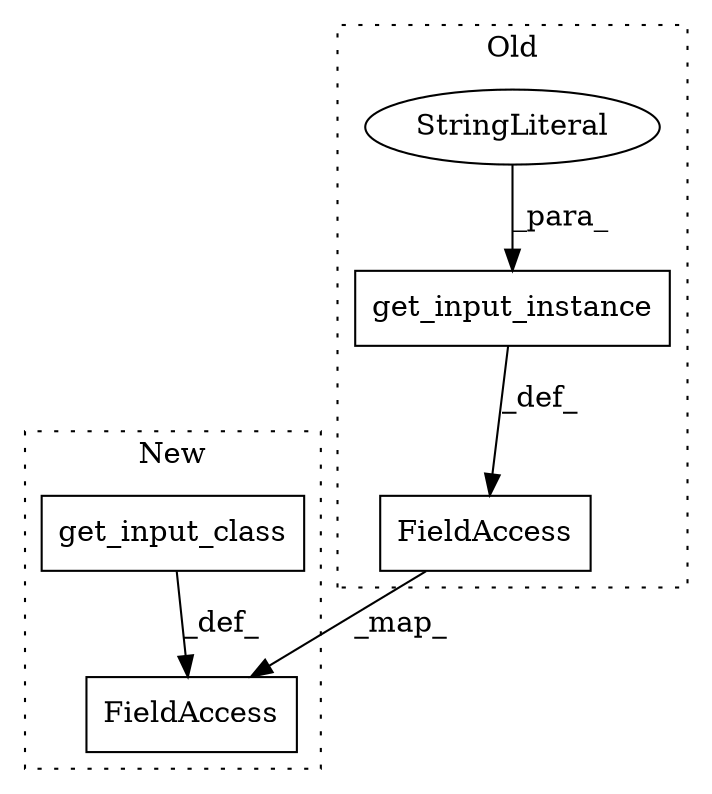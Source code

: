 digraph G {
subgraph cluster0 {
1 [label="get_input_instance" a="32" s="976,1005" l="19,1" shape="box"];
3 [label="StringLiteral" a="45" s="995" l="10" shape="ellipse"];
5 [label="FieldAccess" a="22" s="961" l="14" shape="box"];
label = "Old";
style="dotted";
}
subgraph cluster1 {
2 [label="get_input_class" a="32" s="973" l="17" shape="box"];
4 [label="FieldAccess" a="22" s="958" l="14" shape="box"];
label = "New";
style="dotted";
}
1 -> 5 [label="_def_"];
2 -> 4 [label="_def_"];
3 -> 1 [label="_para_"];
5 -> 4 [label="_map_"];
}